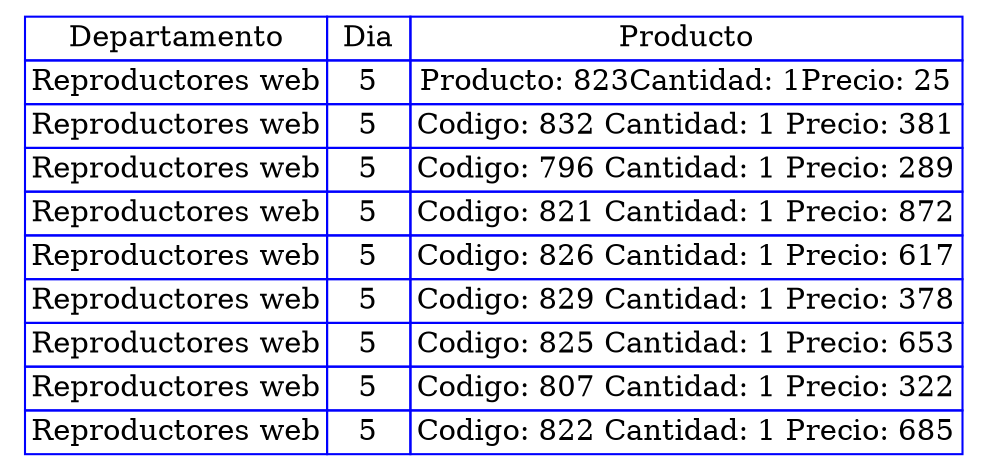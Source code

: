digraph {
    tbl[
     shape=plaintext
     label=<
     <table border='0' cellborder='1' color='blue' cellspacing='0'>
<tr> <td>Departamento</td> <td> Dia </td> <td>Producto</td></tr>
<tr>
<td>Reproductores web</td>
<td>5</td>
<td>Producto: 823
Cantidad: 1
Precio: 25</td>
</tr><tr>
<td>Reproductores web</td>
<td>5</td>
<td>Codigo: 832 
Cantidad: 1 
Precio: 381</td>
</tr>
<tr>
<td>Reproductores web</td>
<td>5</td>
<td>Codigo: 796 
Cantidad: 1 
Precio: 289</td>
</tr>
<tr>
<td>Reproductores web</td>
<td>5</td>
<td>Codigo: 821 
Cantidad: 1 
Precio: 872</td>
</tr>
<tr>
<td>Reproductores web</td>
<td>5</td>
<td>Codigo: 826 
Cantidad: 1 
Precio: 617</td>
</tr>
<tr>
<td>Reproductores web</td>
<td>5</td>
<td>Codigo: 829 
Cantidad: 1 
Precio: 378</td>
</tr>
<tr>
<td>Reproductores web</td>
<td>5</td>
<td>Codigo: 825 
Cantidad: 1 
Precio: 653</td>
</tr>
<tr>
<td>Reproductores web</td>
<td>5</td>
<td>Codigo: 807 
Cantidad: 1 
Precio: 322</td>
</tr>
<tr>
<td>Reproductores web</td>
<td>5</td>
<td>Codigo: 822 
Cantidad: 1 
Precio: 685</td>
</tr>
</table>
    >];
}